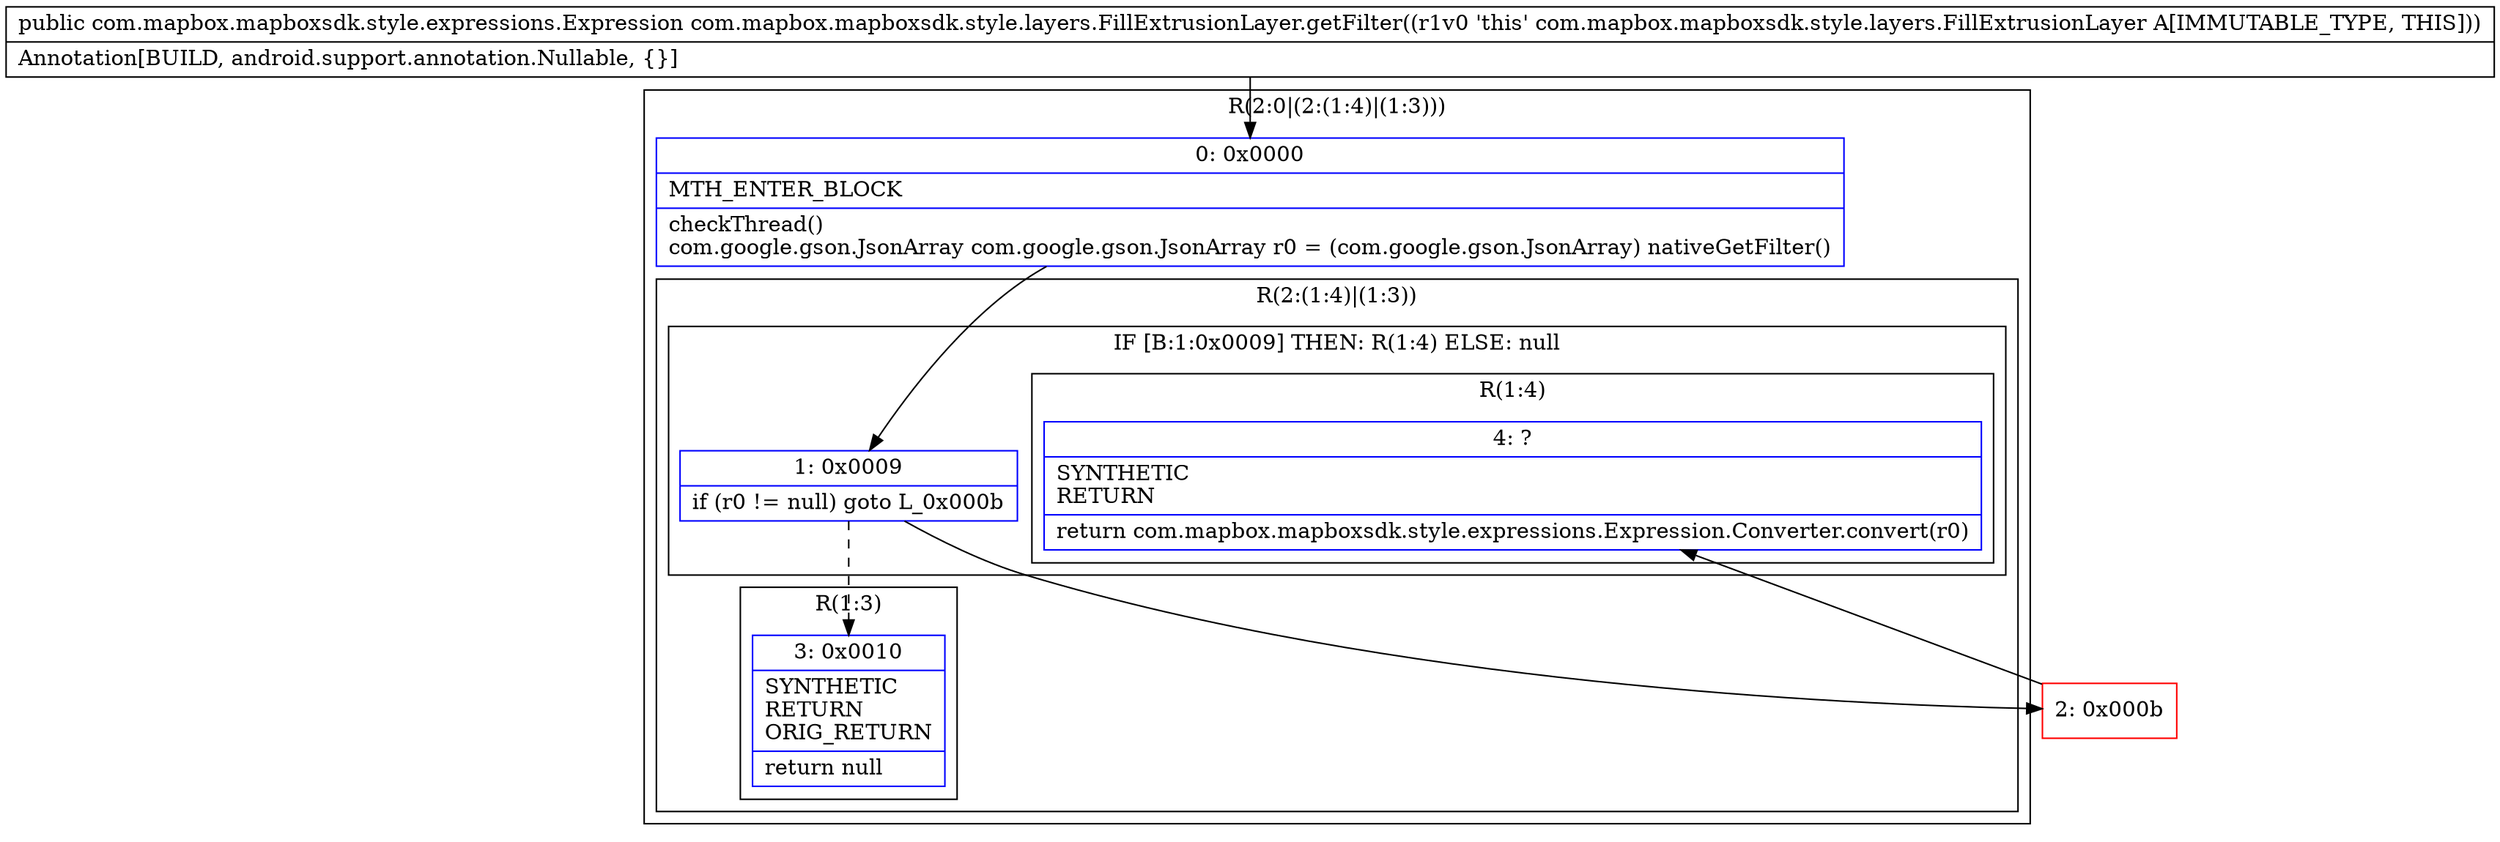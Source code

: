 digraph "CFG forcom.mapbox.mapboxsdk.style.layers.FillExtrusionLayer.getFilter()Lcom\/mapbox\/mapboxsdk\/style\/expressions\/Expression;" {
subgraph cluster_Region_1164265376 {
label = "R(2:0|(2:(1:4)|(1:3)))";
node [shape=record,color=blue];
Node_0 [shape=record,label="{0\:\ 0x0000|MTH_ENTER_BLOCK\l|checkThread()\lcom.google.gson.JsonArray com.google.gson.JsonArray r0 = (com.google.gson.JsonArray) nativeGetFilter()\l}"];
subgraph cluster_Region_1890915190 {
label = "R(2:(1:4)|(1:3))";
node [shape=record,color=blue];
subgraph cluster_IfRegion_1733266381 {
label = "IF [B:1:0x0009] THEN: R(1:4) ELSE: null";
node [shape=record,color=blue];
Node_1 [shape=record,label="{1\:\ 0x0009|if (r0 != null) goto L_0x000b\l}"];
subgraph cluster_Region_1045688142 {
label = "R(1:4)";
node [shape=record,color=blue];
Node_4 [shape=record,label="{4\:\ ?|SYNTHETIC\lRETURN\l|return com.mapbox.mapboxsdk.style.expressions.Expression.Converter.convert(r0)\l}"];
}
}
subgraph cluster_Region_665760127 {
label = "R(1:3)";
node [shape=record,color=blue];
Node_3 [shape=record,label="{3\:\ 0x0010|SYNTHETIC\lRETURN\lORIG_RETURN\l|return null\l}"];
}
}
}
Node_2 [shape=record,color=red,label="{2\:\ 0x000b}"];
MethodNode[shape=record,label="{public com.mapbox.mapboxsdk.style.expressions.Expression com.mapbox.mapboxsdk.style.layers.FillExtrusionLayer.getFilter((r1v0 'this' com.mapbox.mapboxsdk.style.layers.FillExtrusionLayer A[IMMUTABLE_TYPE, THIS]))  | Annotation[BUILD, android.support.annotation.Nullable, \{\}]\l}"];
MethodNode -> Node_0;
Node_0 -> Node_1;
Node_1 -> Node_2;
Node_1 -> Node_3[style=dashed];
Node_2 -> Node_4;
}

